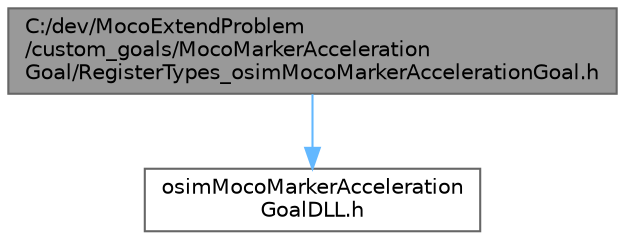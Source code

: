 digraph "C:/dev/MocoExtendProblem/custom_goals/MocoMarkerAccelerationGoal/RegisterTypes_osimMocoMarkerAccelerationGoal.h"
{
 // LATEX_PDF_SIZE
  bgcolor="transparent";
  edge [fontname=Helvetica,fontsize=10,labelfontname=Helvetica,labelfontsize=10];
  node [fontname=Helvetica,fontsize=10,shape=box,height=0.2,width=0.4];
  Node1 [id="Node000001",label="C:/dev/MocoExtendProblem\l/custom_goals/MocoMarkerAcceleration\lGoal/RegisterTypes_osimMocoMarkerAccelerationGoal.h",height=0.2,width=0.4,color="gray40", fillcolor="grey60", style="filled", fontcolor="black",tooltip=" "];
  Node1 -> Node2 [id="edge1_Node000001_Node000002",color="steelblue1",style="solid",tooltip=" "];
  Node2 [id="Node000002",label="osimMocoMarkerAcceleration\lGoalDLL.h",height=0.2,width=0.4,color="grey40", fillcolor="white", style="filled",URL="$_moco_marker_acceleration_goal_2osim_moco_marker_acceleration_goal_d_l_l_8h.html",tooltip=" "];
}
